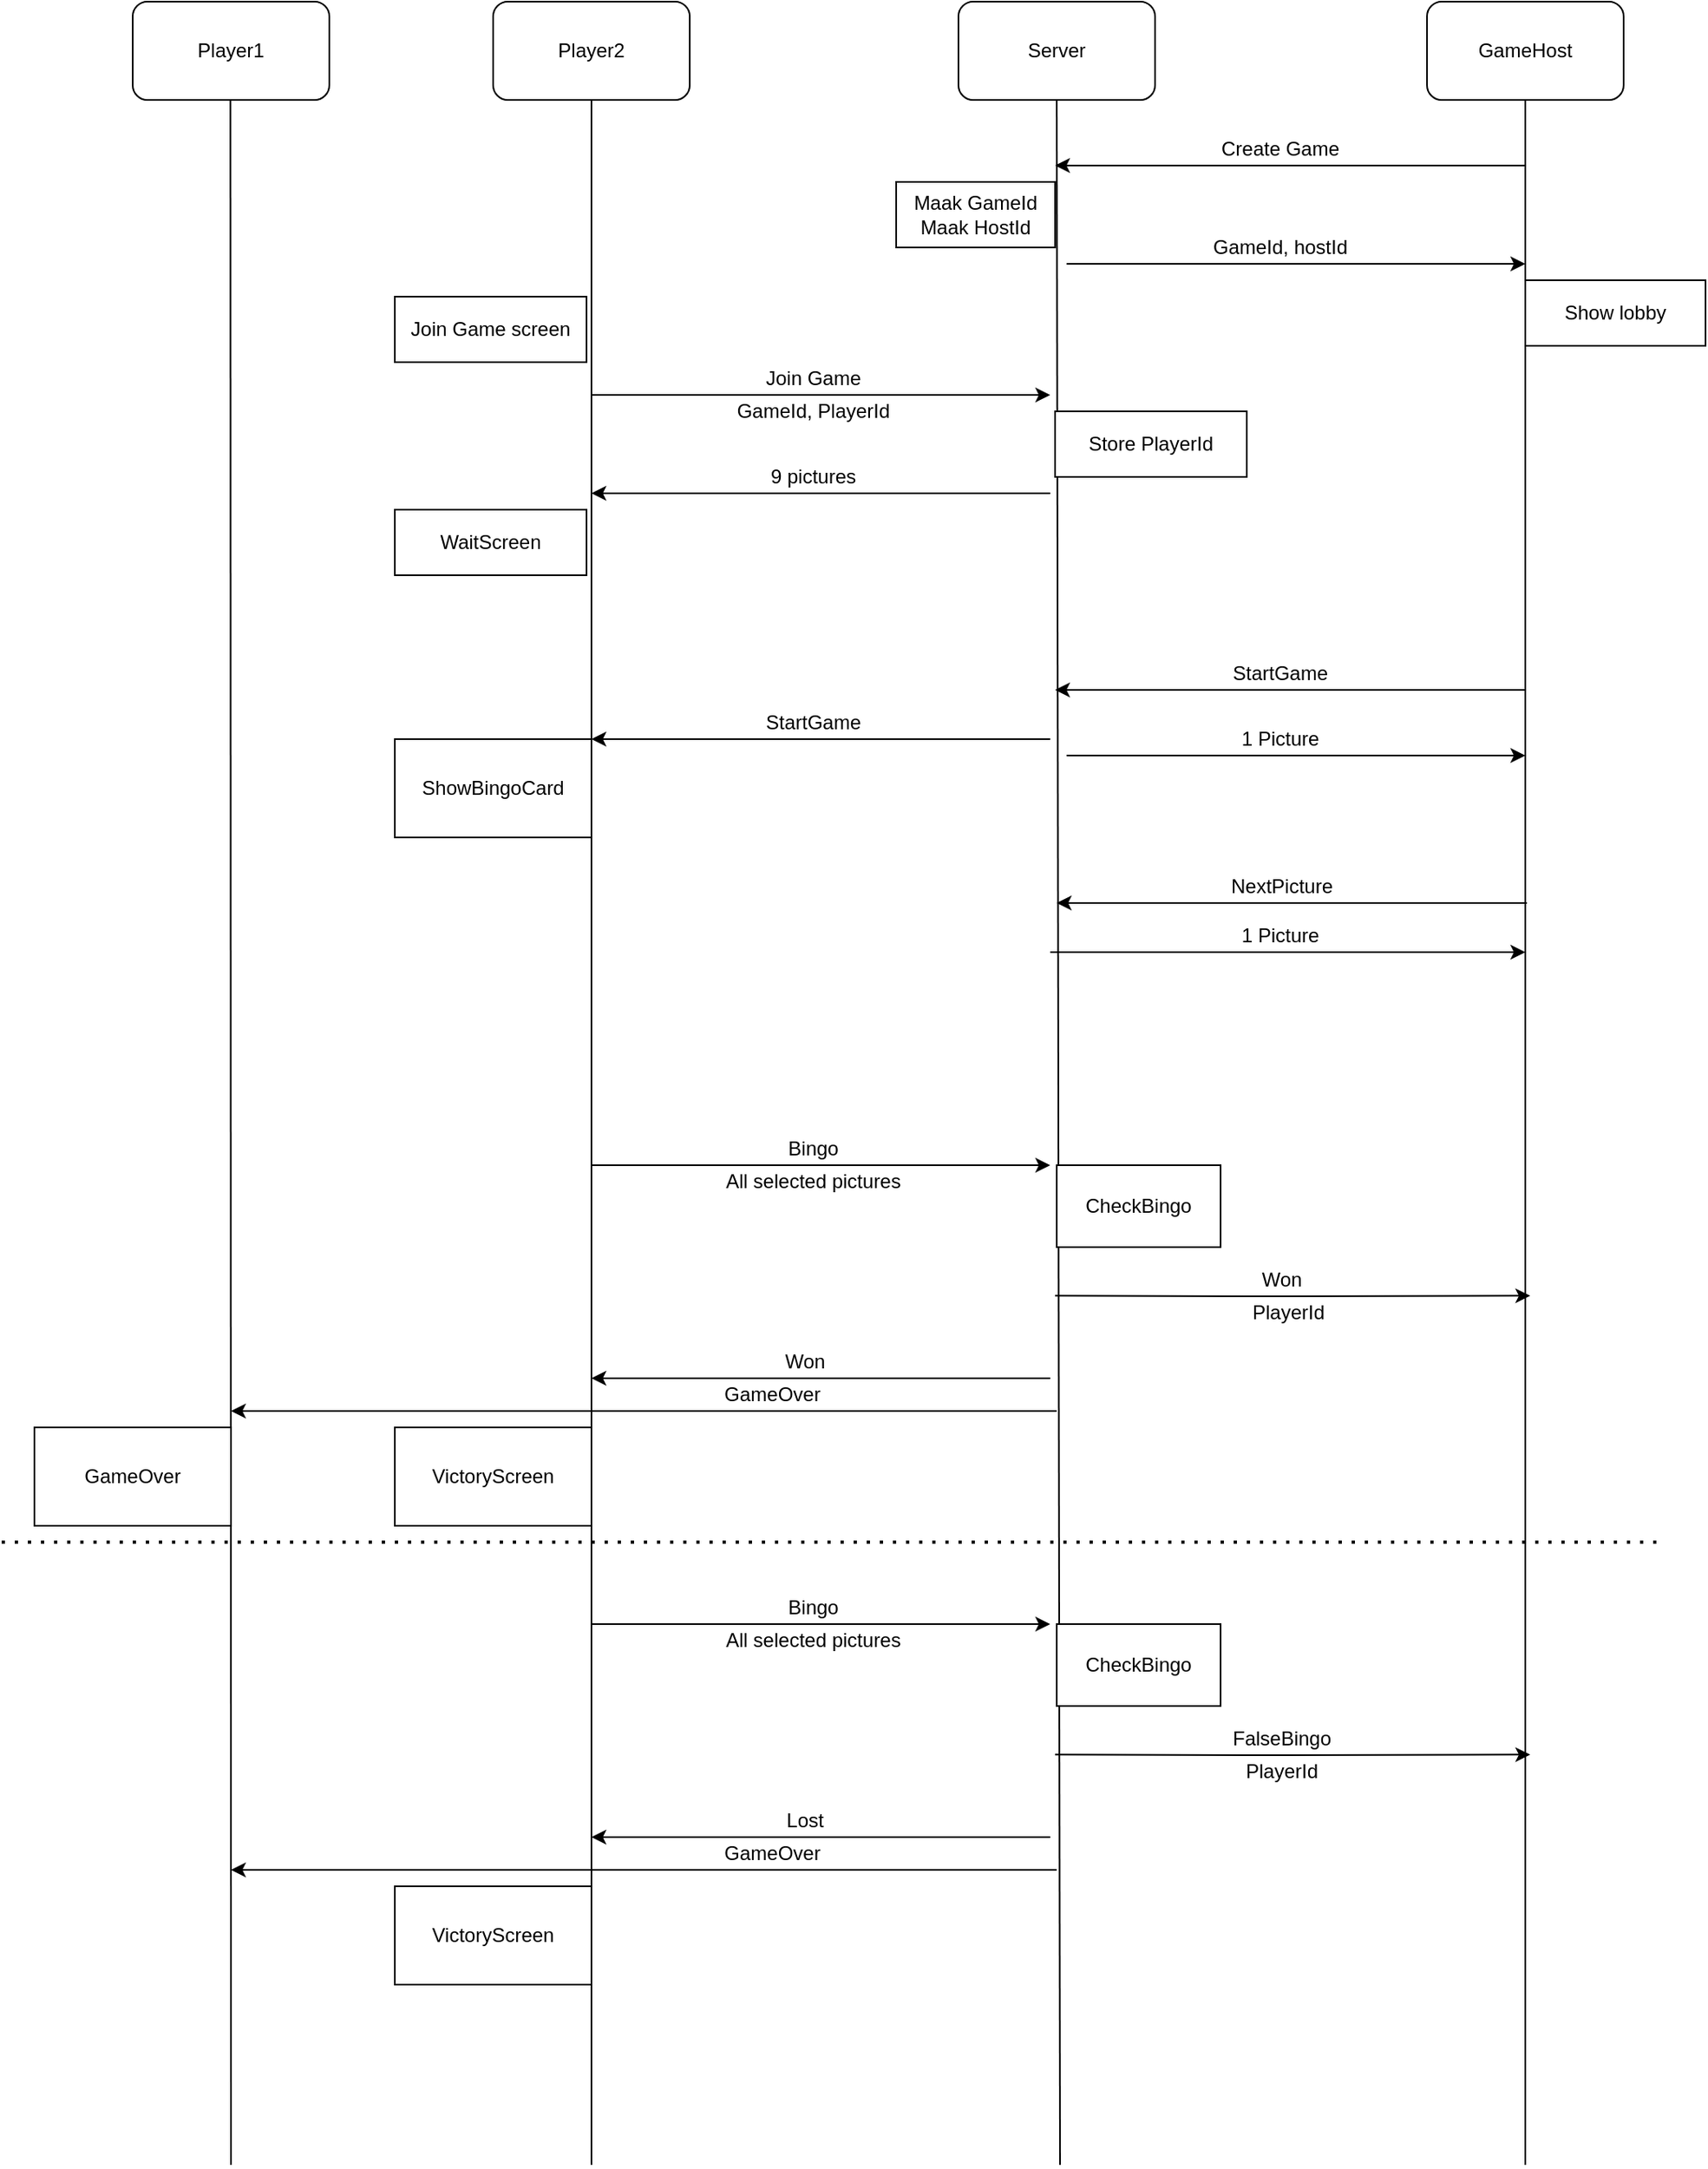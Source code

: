 <mxfile version="18.2.0" type="device"><diagram id="t9zdvkE2hGJq9z7e7XSI" name="Page-1"><mxGraphModel dx="2561" dy="974" grid="1" gridSize="10" guides="1" tooltips="1" connect="1" arrows="1" fold="1" page="1" pageScale="1" pageWidth="827" pageHeight="1169" math="0" shadow="0"><root><mxCell id="0"/><mxCell id="1" parent="0"/><mxCell id="oBmb0j4wAhof711lz13Z-1" value="Player2" style="rounded=1;whiteSpace=wrap;html=1;" vertex="1" parent="1"><mxGeometry x="70" y="120" width="120" height="60" as="geometry"/></mxCell><mxCell id="oBmb0j4wAhof711lz13Z-2" value="Server" style="rounded=1;whiteSpace=wrap;html=1;" vertex="1" parent="1"><mxGeometry x="354" y="120" width="120" height="60" as="geometry"/></mxCell><mxCell id="oBmb0j4wAhof711lz13Z-3" value="GameHost" style="rounded=1;whiteSpace=wrap;html=1;" vertex="1" parent="1"><mxGeometry x="640" y="120" width="120" height="60" as="geometry"/></mxCell><mxCell id="oBmb0j4wAhof711lz13Z-5" value="" style="endArrow=none;html=1;rounded=0;entryX=0.5;entryY=1;entryDx=0;entryDy=0;" edge="1" parent="1" target="oBmb0j4wAhof711lz13Z-1"><mxGeometry width="50" height="50" relative="1" as="geometry"><mxPoint x="130" y="1440" as="sourcePoint"/><mxPoint x="440" y="690" as="targetPoint"/><Array as="points"/></mxGeometry></mxCell><mxCell id="oBmb0j4wAhof711lz13Z-6" value="" style="endArrow=none;html=1;rounded=0;entryX=0.5;entryY=1;entryDx=0;entryDy=0;" edge="1" parent="1" target="oBmb0j4wAhof711lz13Z-2"><mxGeometry width="50" height="50" relative="1" as="geometry"><mxPoint x="416" y="1440" as="sourcePoint"/><mxPoint x="410" y="270" as="targetPoint"/><Array as="points"/></mxGeometry></mxCell><mxCell id="oBmb0j4wAhof711lz13Z-7" value="" style="endArrow=none;html=1;rounded=0;entryX=0.5;entryY=1;entryDx=0;entryDy=0;" edge="1" parent="1" target="oBmb0j4wAhof711lz13Z-3"><mxGeometry width="50" height="50" relative="1" as="geometry"><mxPoint x="700" y="1440" as="sourcePoint"/><mxPoint x="700" y="270" as="targetPoint"/><Array as="points"/></mxGeometry></mxCell><mxCell id="oBmb0j4wAhof711lz13Z-8" value="" style="endArrow=classic;html=1;rounded=0;" edge="1" parent="1"><mxGeometry width="50" height="50" relative="1" as="geometry"><mxPoint x="700" y="220" as="sourcePoint"/><mxPoint x="413" y="220" as="targetPoint"/></mxGeometry></mxCell><mxCell id="oBmb0j4wAhof711lz13Z-9" value="Create Game" style="text;html=1;align=center;verticalAlign=middle;resizable=0;points=[];autosize=1;strokeColor=none;fillColor=none;" vertex="1" parent="1"><mxGeometry x="505" y="200" width="90" height="20" as="geometry"/></mxCell><mxCell id="oBmb0j4wAhof711lz13Z-11" value="" style="endArrow=classic;html=1;rounded=0;" edge="1" parent="1"><mxGeometry width="50" height="50" relative="1" as="geometry"><mxPoint x="420" y="280" as="sourcePoint"/><mxPoint x="700" y="280" as="targetPoint"/></mxGeometry></mxCell><mxCell id="oBmb0j4wAhof711lz13Z-12" value="GameId, hostId" style="text;html=1;align=center;verticalAlign=middle;resizable=0;points=[];autosize=1;strokeColor=none;fillColor=none;" vertex="1" parent="1"><mxGeometry x="500" y="260" width="100" height="20" as="geometry"/></mxCell><mxCell id="oBmb0j4wAhof711lz13Z-13" value="" style="endArrow=classic;html=1;rounded=0;" edge="1" parent="1"><mxGeometry width="50" height="50" relative="1" as="geometry"><mxPoint x="130" y="360" as="sourcePoint"/><mxPoint x="410" y="360" as="targetPoint"/></mxGeometry></mxCell><mxCell id="oBmb0j4wAhof711lz13Z-14" value="Join Game" style="text;html=1;align=center;verticalAlign=middle;resizable=0;points=[];autosize=1;strokeColor=none;fillColor=none;" vertex="1" parent="1"><mxGeometry x="230" y="340" width="70" height="20" as="geometry"/></mxCell><mxCell id="oBmb0j4wAhof711lz13Z-15" value="GameId, PlayerId" style="text;html=1;align=center;verticalAlign=middle;resizable=0;points=[];autosize=1;strokeColor=none;fillColor=none;" vertex="1" parent="1"><mxGeometry x="210" y="360" width="110" height="20" as="geometry"/></mxCell><mxCell id="oBmb0j4wAhof711lz13Z-16" value="" style="endArrow=classic;html=1;rounded=0;" edge="1" parent="1"><mxGeometry width="50" height="50" relative="1" as="geometry"><mxPoint x="410" y="420" as="sourcePoint"/><mxPoint x="130" y="420" as="targetPoint"/></mxGeometry></mxCell><mxCell id="oBmb0j4wAhof711lz13Z-17" value="9 pictures" style="text;html=1;align=center;verticalAlign=middle;resizable=0;points=[];autosize=1;strokeColor=none;fillColor=none;" vertex="1" parent="1"><mxGeometry x="230" y="400" width="70" height="20" as="geometry"/></mxCell><mxCell id="oBmb0j4wAhof711lz13Z-19" value="Maak GameId&lt;br&gt;Maak HostId" style="rounded=0;whiteSpace=wrap;html=1;" vertex="1" parent="1"><mxGeometry x="316" y="230" width="97" height="40" as="geometry"/></mxCell><mxCell id="oBmb0j4wAhof711lz13Z-20" value="Store PlayerId" style="rounded=0;whiteSpace=wrap;html=1;" vertex="1" parent="1"><mxGeometry x="413" y="370" width="117" height="40" as="geometry"/></mxCell><mxCell id="oBmb0j4wAhof711lz13Z-21" value="Show lobby" style="whiteSpace=wrap;html=1;" vertex="1" parent="1"><mxGeometry x="700" y="290" width="110" height="40" as="geometry"/></mxCell><mxCell id="oBmb0j4wAhof711lz13Z-22" value="Join Game screen" style="rounded=0;whiteSpace=wrap;html=1;" vertex="1" parent="1"><mxGeometry x="10" y="300" width="117" height="40" as="geometry"/></mxCell><mxCell id="oBmb0j4wAhof711lz13Z-23" value="WaitScreen" style="rounded=0;whiteSpace=wrap;html=1;" vertex="1" parent="1"><mxGeometry x="10" y="430" width="117" height="40" as="geometry"/></mxCell><mxCell id="oBmb0j4wAhof711lz13Z-24" value="" style="endArrow=classic;html=1;rounded=0;" edge="1" parent="1"><mxGeometry width="50" height="50" relative="1" as="geometry"><mxPoint x="700" y="540" as="sourcePoint"/><mxPoint x="413" y="540" as="targetPoint"/></mxGeometry></mxCell><mxCell id="oBmb0j4wAhof711lz13Z-25" value="Player1" style="rounded=1;whiteSpace=wrap;html=1;" vertex="1" parent="1"><mxGeometry x="-150" y="120" width="120" height="60" as="geometry"/></mxCell><mxCell id="oBmb0j4wAhof711lz13Z-26" value="StartGame" style="text;html=1;align=center;verticalAlign=middle;resizable=0;points=[];autosize=1;strokeColor=none;fillColor=none;" vertex="1" parent="1"><mxGeometry x="515" y="520" width="70" height="20" as="geometry"/></mxCell><mxCell id="oBmb0j4wAhof711lz13Z-27" value="" style="endArrow=classic;html=1;rounded=0;" edge="1" parent="1"><mxGeometry width="50" height="50" relative="1" as="geometry"><mxPoint x="410" y="570" as="sourcePoint"/><mxPoint x="130" y="570" as="targetPoint"/></mxGeometry></mxCell><mxCell id="oBmb0j4wAhof711lz13Z-28" value="StartGame" style="text;html=1;align=center;verticalAlign=middle;resizable=0;points=[];autosize=1;strokeColor=none;fillColor=none;" vertex="1" parent="1"><mxGeometry x="230" y="550" width="70" height="20" as="geometry"/></mxCell><mxCell id="oBmb0j4wAhof711lz13Z-29" value="ShowBingoCard" style="rounded=0;whiteSpace=wrap;html=1;" vertex="1" parent="1"><mxGeometry x="10" y="570" width="120" height="60" as="geometry"/></mxCell><mxCell id="oBmb0j4wAhof711lz13Z-30" value="" style="endArrow=classic;html=1;rounded=0;" edge="1" parent="1"><mxGeometry width="50" height="50" relative="1" as="geometry"><mxPoint x="420" y="580" as="sourcePoint"/><mxPoint x="700" y="580" as="targetPoint"/></mxGeometry></mxCell><mxCell id="oBmb0j4wAhof711lz13Z-31" value="1 Picture" style="text;html=1;align=center;verticalAlign=middle;resizable=0;points=[];autosize=1;strokeColor=none;fillColor=none;" vertex="1" parent="1"><mxGeometry x="520" y="560" width="60" height="20" as="geometry"/></mxCell><mxCell id="oBmb0j4wAhof711lz13Z-32" value="" style="endArrow=classic;html=1;rounded=0;" edge="1" parent="1"><mxGeometry width="50" height="50" relative="1" as="geometry"><mxPoint x="701" y="670.0" as="sourcePoint"/><mxPoint x="414" y="670.0" as="targetPoint"/></mxGeometry></mxCell><mxCell id="oBmb0j4wAhof711lz13Z-33" value="NextPicture" style="text;html=1;align=center;verticalAlign=middle;resizable=0;points=[];autosize=1;strokeColor=none;fillColor=none;" vertex="1" parent="1"><mxGeometry x="511" y="650" width="80" height="20" as="geometry"/></mxCell><mxCell id="oBmb0j4wAhof711lz13Z-34" value="" style="endArrow=classic;html=1;rounded=0;" edge="1" parent="1"><mxGeometry width="50" height="50" relative="1" as="geometry"><mxPoint x="410" y="700.0" as="sourcePoint"/><mxPoint x="700" y="700.0" as="targetPoint"/></mxGeometry></mxCell><mxCell id="oBmb0j4wAhof711lz13Z-35" value="1 Picture" style="text;html=1;align=center;verticalAlign=middle;resizable=0;points=[];autosize=1;strokeColor=none;fillColor=none;" vertex="1" parent="1"><mxGeometry x="520" y="680" width="60" height="20" as="geometry"/></mxCell><mxCell id="oBmb0j4wAhof711lz13Z-37" value="" style="endArrow=classic;html=1;rounded=0;" edge="1" parent="1"><mxGeometry width="50" height="50" relative="1" as="geometry"><mxPoint x="130" y="830" as="sourcePoint"/><mxPoint x="410" y="830" as="targetPoint"/></mxGeometry></mxCell><mxCell id="oBmb0j4wAhof711lz13Z-38" value="Bingo" style="text;html=1;align=center;verticalAlign=middle;resizable=0;points=[];autosize=1;strokeColor=none;fillColor=none;" vertex="1" parent="1"><mxGeometry x="240" y="810" width="50" height="20" as="geometry"/></mxCell><mxCell id="oBmb0j4wAhof711lz13Z-39" value="All selected pictures" style="text;html=1;align=center;verticalAlign=middle;resizable=0;points=[];autosize=1;strokeColor=none;fillColor=none;" vertex="1" parent="1"><mxGeometry x="205" y="830" width="120" height="20" as="geometry"/></mxCell><mxCell id="oBmb0j4wAhof711lz13Z-40" value="CheckBingo" style="whiteSpace=wrap;html=1;" vertex="1" parent="1"><mxGeometry x="414" y="830" width="100" height="50" as="geometry"/></mxCell><mxCell id="oBmb0j4wAhof711lz13Z-41" value="" style="endArrow=classic;html=1;rounded=0;" edge="1" parent="1"><mxGeometry width="50" height="50" relative="1" as="geometry"><mxPoint x="413" y="909.66" as="sourcePoint"/><mxPoint x="703" y="909.66" as="targetPoint"/><Array as="points"><mxPoint x="550" y="910"/></Array></mxGeometry></mxCell><mxCell id="oBmb0j4wAhof711lz13Z-42" value="Won" style="text;html=1;align=center;verticalAlign=middle;resizable=0;points=[];autosize=1;strokeColor=none;fillColor=none;" vertex="1" parent="1"><mxGeometry x="531" y="890" width="40" height="20" as="geometry"/></mxCell><mxCell id="oBmb0j4wAhof711lz13Z-45" value="PlayerId" style="text;html=1;align=center;verticalAlign=middle;resizable=0;points=[];autosize=1;strokeColor=none;fillColor=none;" vertex="1" parent="1"><mxGeometry x="525" y="910" width="60" height="20" as="geometry"/></mxCell><mxCell id="oBmb0j4wAhof711lz13Z-46" value="" style="endArrow=classic;html=1;rounded=0;" edge="1" parent="1"><mxGeometry width="50" height="50" relative="1" as="geometry"><mxPoint x="410" y="960" as="sourcePoint"/><mxPoint x="130" y="960" as="targetPoint"/></mxGeometry></mxCell><mxCell id="oBmb0j4wAhof711lz13Z-47" value="Won" style="text;html=1;align=center;verticalAlign=middle;resizable=0;points=[];autosize=1;strokeColor=none;fillColor=none;" vertex="1" parent="1"><mxGeometry x="240" y="940" width="40" height="20" as="geometry"/></mxCell><mxCell id="oBmb0j4wAhof711lz13Z-48" value="VictoryScreen" style="rounded=0;whiteSpace=wrap;html=1;" vertex="1" parent="1"><mxGeometry x="10" y="990" width="120" height="60" as="geometry"/></mxCell><mxCell id="oBmb0j4wAhof711lz13Z-49" value="" style="endArrow=none;html=1;rounded=0;entryX=0.5;entryY=1;entryDx=0;entryDy=0;" edge="1" parent="1"><mxGeometry width="50" height="50" relative="1" as="geometry"><mxPoint x="-90" y="1440" as="sourcePoint"/><mxPoint x="-90.34" y="180" as="targetPoint"/><Array as="points"/></mxGeometry></mxCell><mxCell id="oBmb0j4wAhof711lz13Z-58" value="GameOver" style="rounded=0;whiteSpace=wrap;html=1;" vertex="1" parent="1"><mxGeometry x="-210" y="990" width="120" height="60" as="geometry"/></mxCell><mxCell id="oBmb0j4wAhof711lz13Z-59" value="" style="endArrow=classic;html=1;rounded=0;" edge="1" parent="1"><mxGeometry width="50" height="50" relative="1" as="geometry"><mxPoint x="414" y="980.0" as="sourcePoint"/><mxPoint x="-90" y="980" as="targetPoint"/></mxGeometry></mxCell><mxCell id="oBmb0j4wAhof711lz13Z-60" value="GameOver" style="text;html=1;align=center;verticalAlign=middle;resizable=0;points=[];autosize=1;strokeColor=none;fillColor=none;" vertex="1" parent="1"><mxGeometry x="205" y="960" width="70" height="20" as="geometry"/></mxCell><mxCell id="oBmb0j4wAhof711lz13Z-61" value="" style="endArrow=classic;html=1;rounded=0;" edge="1" parent="1"><mxGeometry width="50" height="50" relative="1" as="geometry"><mxPoint x="130" y="1110.0" as="sourcePoint"/><mxPoint x="410" y="1110.0" as="targetPoint"/></mxGeometry></mxCell><mxCell id="oBmb0j4wAhof711lz13Z-62" value="Bingo" style="text;html=1;align=center;verticalAlign=middle;resizable=0;points=[];autosize=1;strokeColor=none;fillColor=none;" vertex="1" parent="1"><mxGeometry x="240" y="1090" width="50" height="20" as="geometry"/></mxCell><mxCell id="oBmb0j4wAhof711lz13Z-63" value="All selected pictures" style="text;html=1;align=center;verticalAlign=middle;resizable=0;points=[];autosize=1;strokeColor=none;fillColor=none;" vertex="1" parent="1"><mxGeometry x="205" y="1110" width="120" height="20" as="geometry"/></mxCell><mxCell id="oBmb0j4wAhof711lz13Z-64" value="CheckBingo" style="whiteSpace=wrap;html=1;" vertex="1" parent="1"><mxGeometry x="414" y="1110" width="100" height="50" as="geometry"/></mxCell><mxCell id="oBmb0j4wAhof711lz13Z-65" value="" style="endArrow=classic;html=1;rounded=0;" edge="1" parent="1"><mxGeometry width="50" height="50" relative="1" as="geometry"><mxPoint x="413" y="1189.66" as="sourcePoint"/><mxPoint x="703" y="1189.66" as="targetPoint"/><Array as="points"><mxPoint x="550" y="1190"/></Array></mxGeometry></mxCell><mxCell id="oBmb0j4wAhof711lz13Z-66" value="FalseBingo" style="text;html=1;align=center;verticalAlign=middle;resizable=0;points=[];autosize=1;strokeColor=none;fillColor=none;" vertex="1" parent="1"><mxGeometry x="511" y="1170" width="80" height="20" as="geometry"/></mxCell><mxCell id="oBmb0j4wAhof711lz13Z-67" value="PlayerId" style="text;html=1;align=center;verticalAlign=middle;resizable=0;points=[];autosize=1;strokeColor=none;fillColor=none;" vertex="1" parent="1"><mxGeometry x="521" y="1190" width="60" height="20" as="geometry"/></mxCell><mxCell id="oBmb0j4wAhof711lz13Z-68" value="" style="endArrow=classic;html=1;rounded=0;" edge="1" parent="1"><mxGeometry width="50" height="50" relative="1" as="geometry"><mxPoint x="410" y="1240.0" as="sourcePoint"/><mxPoint x="130" y="1240.0" as="targetPoint"/></mxGeometry></mxCell><mxCell id="oBmb0j4wAhof711lz13Z-69" value="Lost" style="text;html=1;align=center;verticalAlign=middle;resizable=0;points=[];autosize=1;strokeColor=none;fillColor=none;" vertex="1" parent="1"><mxGeometry x="240" y="1220" width="40" height="20" as="geometry"/></mxCell><mxCell id="oBmb0j4wAhof711lz13Z-70" value="VictoryScreen" style="rounded=0;whiteSpace=wrap;html=1;" vertex="1" parent="1"><mxGeometry x="10" y="1270" width="120" height="60" as="geometry"/></mxCell><mxCell id="oBmb0j4wAhof711lz13Z-71" value="" style="endArrow=classic;html=1;rounded=0;" edge="1" parent="1"><mxGeometry width="50" height="50" relative="1" as="geometry"><mxPoint x="414" y="1260.0" as="sourcePoint"/><mxPoint x="-90" y="1260.0" as="targetPoint"/></mxGeometry></mxCell><mxCell id="oBmb0j4wAhof711lz13Z-72" value="GameOver" style="text;html=1;align=center;verticalAlign=middle;resizable=0;points=[];autosize=1;strokeColor=none;fillColor=none;" vertex="1" parent="1"><mxGeometry x="205" y="1240" width="70" height="20" as="geometry"/></mxCell><mxCell id="oBmb0j4wAhof711lz13Z-75" value="" style="endArrow=none;dashed=1;html=1;dashPattern=1 3;strokeWidth=2;rounded=0;" edge="1" parent="1"><mxGeometry width="50" height="50" relative="1" as="geometry"><mxPoint x="-230" y="1060" as="sourcePoint"/><mxPoint x="780" y="1060" as="targetPoint"/></mxGeometry></mxCell></root></mxGraphModel></diagram></mxfile>